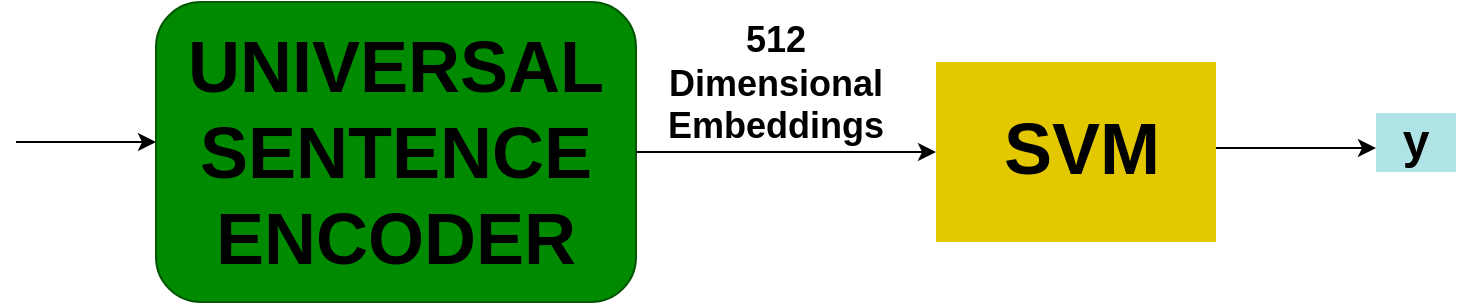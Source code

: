 <mxfile version="12.9.11" type="device"><diagram id="bs7GWLRodtlcrqxuF7yn" name="Page-1"><mxGraphModel dx="1038" dy="580" grid="1" gridSize="10" guides="1" tooltips="1" connect="1" arrows="1" fold="1" page="1" pageScale="1" pageWidth="850" pageHeight="1100" math="0" shadow="0"><root><mxCell id="0"/><mxCell id="1" parent="0"/><mxCell id="8xruBr6kGYri4GwNlEhp-2" value="" style="rounded=1;whiteSpace=wrap;html=1;strokeColor=#005700;fillColor=#008a00;fontColor=#ffffff;" vertex="1" parent="1"><mxGeometry x="240" y="130" width="240" height="150" as="geometry"/></mxCell><mxCell id="8xruBr6kGYri4GwNlEhp-3" value="&lt;b&gt;&lt;font style=&quot;font-size: 36px&quot;&gt;UNIVERSAL SENTENCE ENCODER&lt;/font&gt;&lt;/b&gt;" style="text;html=1;strokeColor=none;fillColor=none;align=center;verticalAlign=middle;whiteSpace=wrap;rounded=0;" vertex="1" parent="1"><mxGeometry x="255" y="145" width="210" height="120" as="geometry"/></mxCell><mxCell id="8xruBr6kGYri4GwNlEhp-4" value="" style="endArrow=classic;html=1;exitX=1;exitY=0.5;exitDx=0;exitDy=0;" edge="1" parent="1" source="8xruBr6kGYri4GwNlEhp-2"><mxGeometry width="50" height="50" relative="1" as="geometry"><mxPoint x="620" y="280" as="sourcePoint"/><mxPoint x="630" y="205" as="targetPoint"/></mxGeometry></mxCell><mxCell id="8xruBr6kGYri4GwNlEhp-5" value="&lt;font style=&quot;font-size: 18px&quot;&gt;&lt;b&gt;512 Dimensional Embeddings&lt;/b&gt;&lt;/font&gt;" style="text;html=1;strokeColor=none;fillColor=none;align=center;verticalAlign=middle;whiteSpace=wrap;rounded=0;" vertex="1" parent="1"><mxGeometry x="530" y="155.5" width="40" height="30" as="geometry"/></mxCell><mxCell id="8xruBr6kGYri4GwNlEhp-6" value="" style="rounded=0;whiteSpace=wrap;html=1;strokeColor=none;fillColor=#e3c800;fontColor=#ffffff;" vertex="1" parent="1"><mxGeometry x="630" y="160" width="140" height="90" as="geometry"/></mxCell><mxCell id="8xruBr6kGYri4GwNlEhp-8" value="&lt;b&gt;&lt;font style=&quot;font-size: 36px&quot;&gt;SVM&lt;/font&gt;&lt;/b&gt;" style="text;html=1;strokeColor=none;fillColor=none;align=center;verticalAlign=middle;whiteSpace=wrap;rounded=0;" vertex="1" parent="1"><mxGeometry x="683" y="190" width="40" height="25" as="geometry"/></mxCell><mxCell id="8xruBr6kGYri4GwNlEhp-11" value="" style="endArrow=classic;html=1;exitX=1;exitY=0.5;exitDx=0;exitDy=0;entryX=0;entryY=0.5;entryDx=0;entryDy=0;" edge="1" parent="1"><mxGeometry width="50" height="50" relative="1" as="geometry"><mxPoint x="770" y="203" as="sourcePoint"/><mxPoint x="850" y="203" as="targetPoint"/><Array as="points"/></mxGeometry></mxCell><mxCell id="8xruBr6kGYri4GwNlEhp-12" value="&lt;b&gt;&lt;font style=&quot;font-size: 24px&quot;&gt;y&lt;/font&gt;&lt;/b&gt;" style="text;html=1;strokeColor=none;fillColor=#b0e3e6;align=center;verticalAlign=middle;whiteSpace=wrap;rounded=0;" vertex="1" parent="1"><mxGeometry x="850" y="185.5" width="40" height="29.5" as="geometry"/></mxCell><mxCell id="8xruBr6kGYri4GwNlEhp-13" value="" style="endArrow=classic;html=1;" edge="1" parent="1"><mxGeometry width="50" height="50" relative="1" as="geometry"><mxPoint x="170" y="200" as="sourcePoint"/><mxPoint x="240" y="200" as="targetPoint"/></mxGeometry></mxCell></root></mxGraphModel></diagram></mxfile>